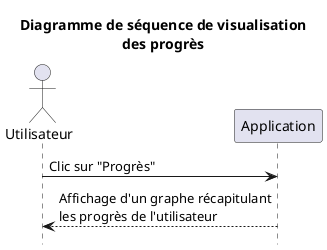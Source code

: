 @startuml
hide footbox
actor Utilisateur

title Diagramme de séquence de visualisation\ndes progrès

Utilisateur -> Application: Clic sur "Progrès"
Utilisateur <-- Application: Affichage d'un graphe récapitulant\nles progrès de l'utilisateur
@enduml